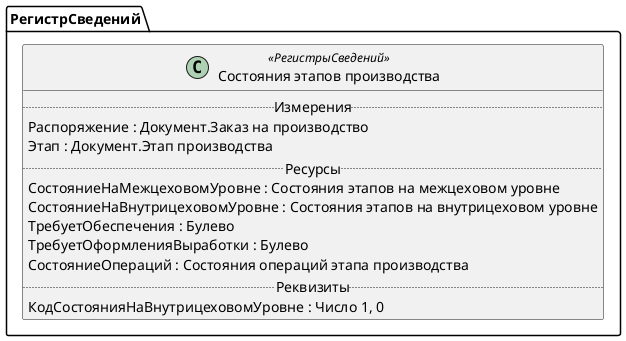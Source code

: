 ﻿@startuml СостоянияЭтаповПроизводства
'!include templates.wsd
'..\include templates.wsd
class РегистрСведений.СостоянияЭтаповПроизводства as "Состояния этапов производства" <<РегистрыСведений>>
{
..Измерения..
Распоряжение : Документ.Заказ на производство
Этап : Документ.Этап производства
..Ресурсы..
СостояниеНаМежцеховомУровне : Состояния этапов на межцеховом уровне
СостояниеНаВнутрицеховомУровне : Состояния этапов на внутрицеховом уровне
ТребуетОбеспечения : Булево
ТребуетОформленияВыработки : Булево
СостояниеОпераций : Состояния операций этапа производства
..Реквизиты..
КодСостоянияНаВнутрицеховомУровне : Число 1, 0
}
@enduml
